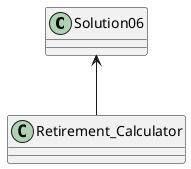@startuml
'https://plantuml.com/sequence-diagram
class Solution06
class Retirement_Calculator
Solution06 <-- Retirement_Calculator
@enduml